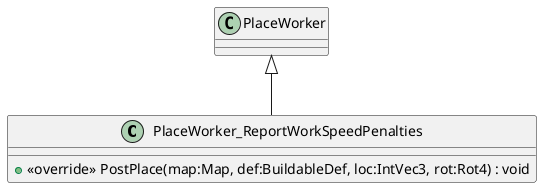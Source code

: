 @startuml
class PlaceWorker_ReportWorkSpeedPenalties {
    + <<override>> PostPlace(map:Map, def:BuildableDef, loc:IntVec3, rot:Rot4) : void
}
PlaceWorker <|-- PlaceWorker_ReportWorkSpeedPenalties
@enduml
